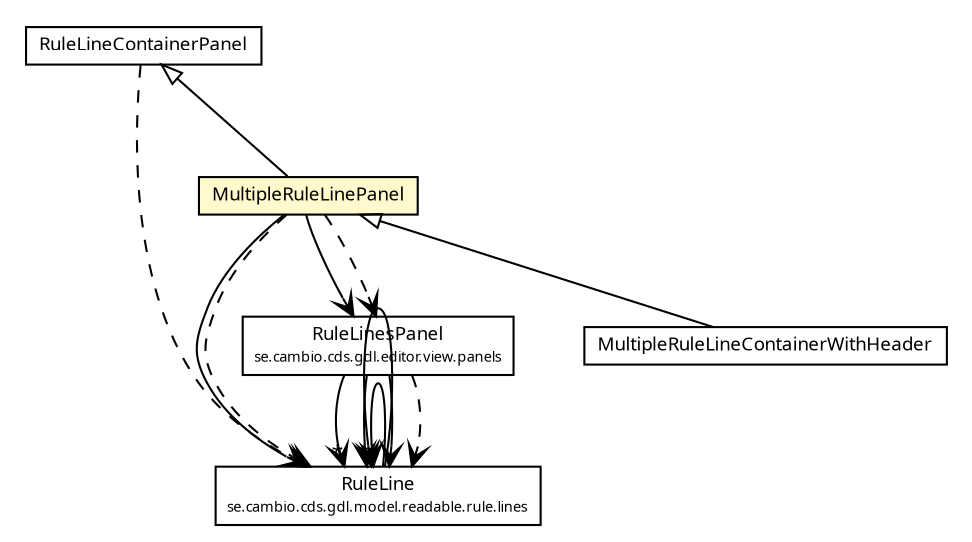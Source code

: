 #!/usr/local/bin/dot
#
# Class diagram 
# Generated by UMLGraph version R5_6 (http://www.umlgraph.org/)
#

digraph G {
	edge [fontname="Trebuchet MS",fontsize=10,labelfontname="Trebuchet MS",labelfontsize=10];
	node [fontname="Trebuchet MS",fontsize=10,shape=plaintext];
	nodesep=0.25;
	ranksep=0.5;
	// se.cambio.cds.gdl.model.readable.rule.lines.RuleLine
	c255720 [label=<<table title="se.cambio.cds.gdl.model.readable.rule.lines.RuleLine" border="0" cellborder="1" cellspacing="0" cellpadding="2" port="p" href="../../../../model/readable/rule/lines/RuleLine.html">
		<tr><td><table border="0" cellspacing="0" cellpadding="1">
<tr><td align="center" balign="center"><font face="Trebuchet MS"> RuleLine </font></td></tr>
<tr><td align="center" balign="center"><font face="Trebuchet MS" point-size="7.0"> se.cambio.cds.gdl.model.readable.rule.lines </font></td></tr>
		</table></td></tr>
		</table>>, URL="../../../../model/readable/rule/lines/RuleLine.html", fontname="Trebuchet MS", fontcolor="black", fontsize=9.0];
	// se.cambio.cds.gdl.editor.view.panels.RuleLinesPanel
	c255951 [label=<<table title="se.cambio.cds.gdl.editor.view.panels.RuleLinesPanel" border="0" cellborder="1" cellspacing="0" cellpadding="2" port="p" href="../RuleLinesPanel.html">
		<tr><td><table border="0" cellspacing="0" cellpadding="1">
<tr><td align="center" balign="center"><font face="Trebuchet MS"> RuleLinesPanel </font></td></tr>
<tr><td align="center" balign="center"><font face="Trebuchet MS" point-size="7.0"> se.cambio.cds.gdl.editor.view.panels </font></td></tr>
		</table></td></tr>
		</table>>, URL="../RuleLinesPanel.html", fontname="Trebuchet MS", fontcolor="black", fontsize=9.0];
	// se.cambio.cds.gdl.editor.view.panels.rulelinecontainers.RuleLineContainerPanel
	c255979 [label=<<table title="se.cambio.cds.gdl.editor.view.panels.rulelinecontainers.RuleLineContainerPanel" border="0" cellborder="1" cellspacing="0" cellpadding="2" port="p" href="./RuleLineContainerPanel.html">
		<tr><td><table border="0" cellspacing="0" cellpadding="1">
<tr><td align="center" balign="center"><font face="Trebuchet MS"> RuleLineContainerPanel </font></td></tr>
		</table></td></tr>
		</table>>, URL="./RuleLineContainerPanel.html", fontname="Trebuchet MS", fontcolor="black", fontsize=9.0];
	// se.cambio.cds.gdl.editor.view.panels.rulelinecontainers.MultipleRuleLinePanel
	c255983 [label=<<table title="se.cambio.cds.gdl.editor.view.panels.rulelinecontainers.MultipleRuleLinePanel" border="0" cellborder="1" cellspacing="0" cellpadding="2" port="p" bgcolor="lemonChiffon" href="./MultipleRuleLinePanel.html">
		<tr><td><table border="0" cellspacing="0" cellpadding="1">
<tr><td align="center" balign="center"><font face="Trebuchet MS"> MultipleRuleLinePanel </font></td></tr>
		</table></td></tr>
		</table>>, URL="./MultipleRuleLinePanel.html", fontname="Trebuchet MS", fontcolor="black", fontsize=9.0];
	// se.cambio.cds.gdl.editor.view.panels.rulelinecontainers.MultipleRuleLineContainerWithHeader
	c255984 [label=<<table title="se.cambio.cds.gdl.editor.view.panels.rulelinecontainers.MultipleRuleLineContainerWithHeader" border="0" cellborder="1" cellspacing="0" cellpadding="2" port="p" href="./MultipleRuleLineContainerWithHeader.html">
		<tr><td><table border="0" cellspacing="0" cellpadding="1">
<tr><td align="center" balign="center"><font face="Trebuchet MS"> MultipleRuleLineContainerWithHeader </font></td></tr>
		</table></td></tr>
		</table>>, URL="./MultipleRuleLineContainerWithHeader.html", fontname="Trebuchet MS", fontcolor="black", fontsize=9.0];
	//se.cambio.cds.gdl.editor.view.panels.rulelinecontainers.MultipleRuleLinePanel extends se.cambio.cds.gdl.editor.view.panels.rulelinecontainers.RuleLineContainerPanel
	c255979:p -> c255983:p [dir=back,arrowtail=empty];
	//se.cambio.cds.gdl.editor.view.panels.rulelinecontainers.MultipleRuleLineContainerWithHeader extends se.cambio.cds.gdl.editor.view.panels.rulelinecontainers.MultipleRuleLinePanel
	c255983:p -> c255984:p [dir=back,arrowtail=empty];
	// se.cambio.cds.gdl.model.readable.rule.lines.RuleLine NAVASSOC se.cambio.cds.gdl.model.readable.rule.lines.RuleLine
	c255720:p -> c255720:p [taillabel="", label="", headlabel="", fontname="Trebuchet MS", fontcolor="black", fontsize=10.0, color="black", arrowhead=open];
	// se.cambio.cds.gdl.model.readable.rule.lines.RuleLine NAVASSOC se.cambio.cds.gdl.model.readable.rule.lines.RuleLine
	c255720:p -> c255720:p [taillabel="", label="", headlabel="*", fontname="Trebuchet MS", fontcolor="black", fontsize=10.0, color="black", arrowhead=open];
	// se.cambio.cds.gdl.editor.view.panels.RuleLinesPanel NAVASSOC se.cambio.cds.gdl.model.readable.rule.lines.RuleLine
	c255951:p -> c255720:p [taillabel="", label="", headlabel="*", fontname="Trebuchet MS", fontcolor="black", fontsize=10.0, color="black", arrowhead=open];
	// se.cambio.cds.gdl.editor.view.panels.RuleLinesPanel NAVASSOC se.cambio.cds.gdl.model.readable.rule.lines.RuleLine
	c255951:p -> c255720:p [taillabel="", label="", headlabel="*", fontname="Trebuchet MS", fontcolor="black", fontsize=10.0, color="black", arrowhead=open];
	// se.cambio.cds.gdl.editor.view.panels.RuleLinesPanel NAVASSOC se.cambio.cds.gdl.model.readable.rule.lines.RuleLine
	c255951:p -> c255720:p [taillabel="", label="", headlabel="", fontname="Trebuchet MS", fontcolor="black", fontsize=10.0, color="black", arrowhead=open];
	// se.cambio.cds.gdl.editor.view.panels.rulelinecontainers.MultipleRuleLinePanel NAVASSOC se.cambio.cds.gdl.editor.view.panels.RuleLinesPanel
	c255983:p -> c255951:p [taillabel="", label="", headlabel="", fontname="Trebuchet MS", fontcolor="black", fontsize=10.0, color="black", arrowhead=open];
	// se.cambio.cds.gdl.editor.view.panels.rulelinecontainers.MultipleRuleLinePanel NAVASSOC se.cambio.cds.gdl.model.readable.rule.lines.RuleLine
	c255983:p -> c255720:p [taillabel="", label="", headlabel="", fontname="Trebuchet MS", fontcolor="black", fontsize=10.0, color="black", arrowhead=open];
	// se.cambio.cds.gdl.editor.view.panels.RuleLinesPanel DEPEND se.cambio.cds.gdl.model.readable.rule.lines.RuleLine
	c255951:p -> c255720:p [taillabel="", label="", headlabel="", fontname="Trebuchet MS", fontcolor="black", fontsize=10.0, color="black", arrowhead=open, style=dashed];
	// se.cambio.cds.gdl.editor.view.panels.rulelinecontainers.RuleLineContainerPanel DEPEND se.cambio.cds.gdl.model.readable.rule.lines.RuleLine
	c255979:p -> c255720:p [taillabel="", label="", headlabel="", fontname="Trebuchet MS", fontcolor="black", fontsize=10.0, color="black", arrowhead=open, style=dashed];
	// se.cambio.cds.gdl.editor.view.panels.rulelinecontainers.MultipleRuleLinePanel DEPEND se.cambio.cds.gdl.model.readable.rule.lines.RuleLine
	c255983:p -> c255720:p [taillabel="", label="", headlabel="", fontname="Trebuchet MS", fontcolor="black", fontsize=10.0, color="black", arrowhead=open, style=dashed];
	// se.cambio.cds.gdl.editor.view.panels.rulelinecontainers.MultipleRuleLinePanel DEPEND se.cambio.cds.gdl.editor.view.panels.RuleLinesPanel
	c255983:p -> c255951:p [taillabel="", label="", headlabel="", fontname="Trebuchet MS", fontcolor="black", fontsize=10.0, color="black", arrowhead=open, style=dashed];
}

